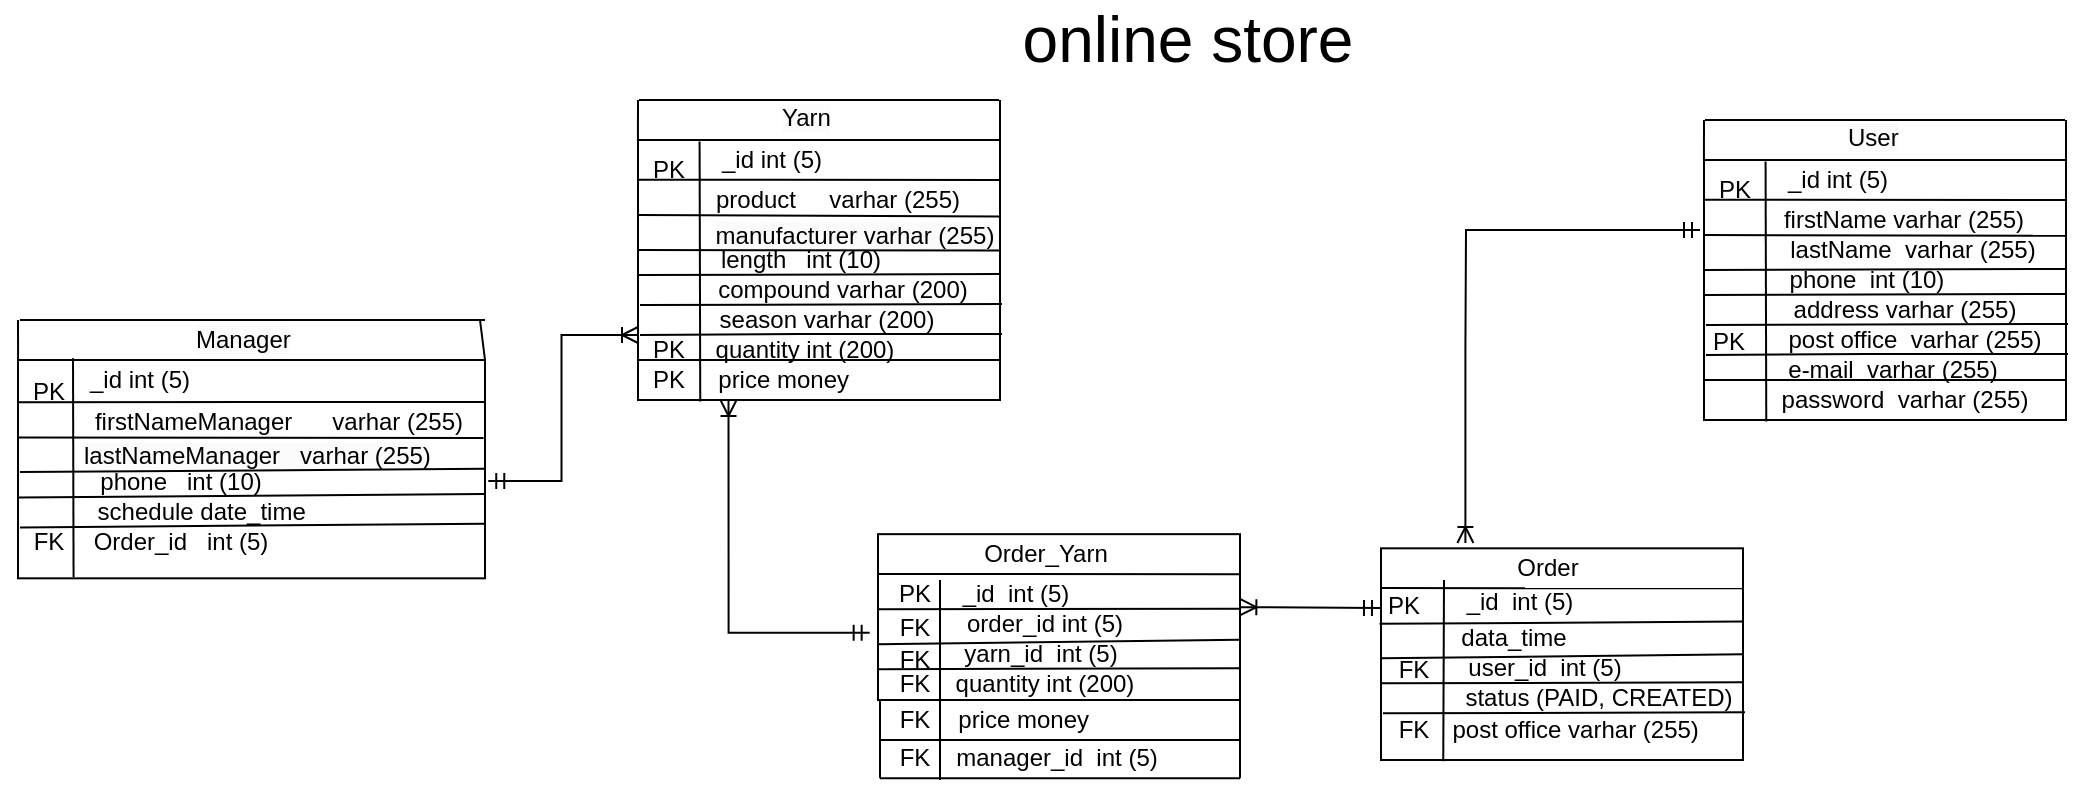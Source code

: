 <mxfile version="21.6.1" type="github">
  <diagram name="Страница 1" id="T4Ymd4aeEVdObeijaIQG">
    <mxGraphModel dx="1961" dy="623" grid="1" gridSize="10" guides="1" tooltips="1" connect="1" arrows="1" fold="1" page="1" pageScale="1" pageWidth="827" pageHeight="1169" math="0" shadow="0">
      <root>
        <mxCell id="0" />
        <mxCell id="1" parent="0" />
        <mxCell id="0Lf7RoLiXzNrAuDKem5A-32" value="" style="rounded=0;whiteSpace=wrap;html=1;" parent="1" vertex="1">
          <mxGeometry x="-31" y="120" width="181" height="130" as="geometry" />
        </mxCell>
        <mxCell id="0Lf7RoLiXzNrAuDKem5A-35" value="" style="endArrow=none;html=1;rounded=0;exitX=0.172;exitY=1.006;exitDx=0;exitDy=0;entryX=0.812;entryY=0.027;entryDx=0;entryDy=0;exitPerimeter=0;entryPerimeter=0;" parent="1" source="0Lf7RoLiXzNrAuDKem5A-32" target="0Lf7RoLiXzNrAuDKem5A-37" edge="1">
          <mxGeometry width="50" height="50" relative="1" as="geometry">
            <mxPoint x="240" y="200" as="sourcePoint" />
            <mxPoint x="290" y="150" as="targetPoint" />
          </mxGeometry>
        </mxCell>
        <mxCell id="0Lf7RoLiXzNrAuDKem5A-37" value="PK" style="text;html=1;strokeColor=none;fillColor=none;align=center;verticalAlign=middle;whiteSpace=wrap;rounded=0;" parent="1" vertex="1">
          <mxGeometry x="-40" y="120" width="49" height="30" as="geometry" />
        </mxCell>
        <mxCell id="0Lf7RoLiXzNrAuDKem5A-82" value="" style="endArrow=ERoneToMany;html=1;rounded=0;edgeStyle=orthogonalEdgeStyle;exitX=1.007;exitY=0.554;exitDx=0;exitDy=0;entryX=0;entryY=0.75;entryDx=0;entryDy=0;startArrow=ERmandOne;startFill=0;endFill=0;exitPerimeter=0;" parent="1" source="mv-qWtKqSbX8jmiEhd1X-10" target="0Lf7RoLiXzNrAuDKem5A-32" edge="1">
          <mxGeometry width="50" height="50" relative="1" as="geometry">
            <mxPoint x="-210" y="255" as="sourcePoint" />
            <mxPoint x="110" y="180" as="targetPoint" />
          </mxGeometry>
        </mxCell>
        <mxCell id="0Lf7RoLiXzNrAuDKem5A-88" value="" style="endArrow=ERmandOne;html=1;rounded=0;exitX=0.25;exitY=1;exitDx=0;exitDy=0;startArrow=ERoneToMany;startFill=0;endFill=0;entryX=-0.023;entryY=0.595;entryDx=0;entryDy=0;entryPerimeter=0;edgeStyle=orthogonalEdgeStyle;" parent="1" source="0Lf7RoLiXzNrAuDKem5A-32" target="7vEDjC7CeHjHtgucluSu-3" edge="1">
          <mxGeometry width="50" height="50" relative="1" as="geometry">
            <mxPoint x="310" y="300" as="sourcePoint" />
            <mxPoint x="420" y="175" as="targetPoint" />
            <Array as="points">
              <mxPoint x="14" y="366" />
            </Array>
          </mxGeometry>
        </mxCell>
        <mxCell id="0Lf7RoLiXzNrAuDKem5A-89" value="" style="endArrow=ERmandOne;html=1;rounded=0;edgeStyle=orthogonalEdgeStyle;startArrow=ERoneToMany;startFill=0;endFill=0;exitX=0.087;exitY=0.079;exitDx=0;exitDy=0;exitPerimeter=0;" parent="1" source="7vEDjC7CeHjHtgucluSu-26" edge="1">
          <mxGeometry width="50" height="50" relative="1" as="geometry">
            <mxPoint x="448.5" y="314.58" as="sourcePoint" />
            <mxPoint x="500" y="165" as="targetPoint" />
            <Array as="points">
              <mxPoint x="383" y="225" />
              <mxPoint x="383" y="165" />
            </Array>
          </mxGeometry>
        </mxCell>
        <mxCell id="0Lf7RoLiXzNrAuDKem5A-95" value="&lt;font style=&quot;font-size: 32px;&quot;&gt;online store&lt;/font&gt;" style="text;html=1;strokeColor=none;fillColor=none;align=center;verticalAlign=middle;whiteSpace=wrap;rounded=0;" parent="1" vertex="1">
          <mxGeometry x="89" y="50" width="310" height="40" as="geometry" />
        </mxCell>
        <mxCell id="pk9TiOUVp1RMb6NfwxUh-2" value="" style="endArrow=none;html=1;rounded=0;exitX=0.204;exitY=0.667;exitDx=0;exitDy=0;exitPerimeter=0;" parent="1" edge="1">
          <mxGeometry width="50" height="50" relative="1" as="geometry">
            <mxPoint x="-31.504" y="139.87" as="sourcePoint" />
            <mxPoint x="150" y="140" as="targetPoint" />
          </mxGeometry>
        </mxCell>
        <mxCell id="pk9TiOUVp1RMb6NfwxUh-3" value="&lt;font style=&quot;vertical-align: inherit;&quot;&gt;&lt;font style=&quot;vertical-align: inherit;&quot;&gt;_id int (5)&lt;/font&gt;&lt;/font&gt;" style="text;html=1;strokeColor=none;fillColor=none;align=center;verticalAlign=middle;whiteSpace=wrap;rounded=0;" parent="1" vertex="1">
          <mxGeometry x="-14" y="115" width="100" height="30" as="geometry" />
        </mxCell>
        <mxCell id="pk9TiOUVp1RMb6NfwxUh-5" value="" style="endArrow=none;html=1;rounded=0;exitX=0;exitY=0.75;exitDx=0;exitDy=0;entryX=0.968;entryY=0.44;entryDx=0;entryDy=0;entryPerimeter=0;" parent="1" target="pk9TiOUVp1RMb6NfwxUh-9" edge="1">
          <mxGeometry width="50" height="50" relative="1" as="geometry">
            <mxPoint x="-31" y="157.5" as="sourcePoint" />
            <mxPoint x="150" y="157" as="targetPoint" />
          </mxGeometry>
        </mxCell>
        <mxCell id="pk9TiOUVp1RMb6NfwxUh-6" value="product&amp;nbsp; &amp;nbsp; &amp;nbsp;varhar (255)" style="text;html=1;strokeColor=none;fillColor=none;align=center;verticalAlign=middle;whiteSpace=wrap;rounded=0;" parent="1" vertex="1">
          <mxGeometry x="6" y="135" width="126" height="30" as="geometry" />
        </mxCell>
        <mxCell id="pk9TiOUVp1RMb6NfwxUh-9" value="&lt;br&gt;&lt;span style=&quot;color: rgb(0, 0, 0); font-family: Helvetica; font-size: 12px; font-style: normal; font-variant-ligatures: normal; font-variant-caps: normal; font-weight: 400; letter-spacing: normal; orphans: 2; text-align: center; text-indent: 0px; text-transform: none; widows: 2; word-spacing: 0px; -webkit-text-stroke-width: 0px; background-color: rgb(251, 251, 251); text-decoration-thickness: initial; text-decoration-style: initial; text-decoration-color: initial; float: none; display: inline !important;&quot;&gt;manufacturer varhar (255)&lt;/span&gt;" style="text;html=1;strokeColor=none;fillColor=none;align=center;verticalAlign=middle;whiteSpace=wrap;rounded=0;" parent="1" vertex="1">
          <mxGeometry y="145" width="155" height="30" as="geometry" />
        </mxCell>
        <mxCell id="pk9TiOUVp1RMb6NfwxUh-11" value="" style="endArrow=none;html=1;rounded=0;exitX=0;exitY=0.75;exitDx=0;exitDy=0;entryX=1.008;entryY=0.199;entryDx=0;entryDy=0;entryPerimeter=0;" parent="1" edge="1">
          <mxGeometry width="50" height="50" relative="1" as="geometry">
            <mxPoint x="-31" y="187.5" as="sourcePoint" />
            <mxPoint x="150" y="187" as="targetPoint" />
          </mxGeometry>
        </mxCell>
        <mxCell id="pk9TiOUVp1RMb6NfwxUh-12" value="length&amp;nbsp; &amp;nbsp;int (10)" style="text;html=1;strokeColor=none;fillColor=none;align=center;verticalAlign=middle;whiteSpace=wrap;rounded=0;" parent="1" vertex="1">
          <mxGeometry y="165" width="101" height="30" as="geometry" />
        </mxCell>
        <mxCell id="pk9TiOUVp1RMb6NfwxUh-14" value="" style="endArrow=none;html=1;rounded=0;exitX=0;exitY=0.75;exitDx=0;exitDy=0;entryX=1.008;entryY=0.199;entryDx=0;entryDy=0;entryPerimeter=0;" parent="1" edge="1">
          <mxGeometry width="50" height="50" relative="1" as="geometry">
            <mxPoint x="-30" y="202.5" as="sourcePoint" />
            <mxPoint x="151" y="202" as="targetPoint" />
          </mxGeometry>
        </mxCell>
        <mxCell id="pk9TiOUVp1RMb6NfwxUh-15" value="compound varhar (200)" style="text;html=1;strokeColor=none;fillColor=none;align=center;verticalAlign=middle;whiteSpace=wrap;rounded=0;" parent="1" vertex="1">
          <mxGeometry x="6" y="180" width="131" height="30" as="geometry" />
        </mxCell>
        <mxCell id="pk9TiOUVp1RMb6NfwxUh-17" value="" style="endArrow=none;html=1;rounded=0;exitX=0;exitY=0.75;exitDx=0;exitDy=0;entryX=1.008;entryY=0.199;entryDx=0;entryDy=0;entryPerimeter=0;" parent="1" edge="1">
          <mxGeometry width="50" height="50" relative="1" as="geometry">
            <mxPoint x="-30" y="217.5" as="sourcePoint" />
            <mxPoint x="151" y="217" as="targetPoint" />
            <Array as="points">
              <mxPoint x="50" y="217" />
            </Array>
          </mxGeometry>
        </mxCell>
        <mxCell id="pk9TiOUVp1RMb6NfwxUh-18" value="season varhar&amp;nbsp;(200)" style="text;html=1;strokeColor=none;fillColor=none;align=center;verticalAlign=middle;whiteSpace=wrap;rounded=0;" parent="1" vertex="1">
          <mxGeometry x="6" y="195" width="115" height="30" as="geometry" />
        </mxCell>
        <mxCell id="pk9TiOUVp1RMb6NfwxUh-22" value="" style="endArrow=none;html=1;rounded=0;exitX=0;exitY=0.75;exitDx=0;exitDy=0;entryX=0.966;entryY=1.007;entryDx=0;entryDy=0;entryPerimeter=0;" parent="1" target="pk9TiOUVp1RMb6NfwxUh-9" edge="1">
          <mxGeometry width="50" height="50" relative="1" as="geometry">
            <mxPoint x="-31" y="175" as="sourcePoint" />
            <mxPoint x="150" y="174.5" as="targetPoint" />
          </mxGeometry>
        </mxCell>
        <mxCell id="mv-qWtKqSbX8jmiEhd1X-4" value="quantity&amp;nbsp;int (200)" style="text;html=1;strokeColor=none;fillColor=none;align=center;verticalAlign=middle;whiteSpace=wrap;rounded=0;" parent="1" vertex="1">
          <mxGeometry x="-5" y="210" width="115" height="30" as="geometry" />
        </mxCell>
        <mxCell id="mv-qWtKqSbX8jmiEhd1X-6" value="" style="endArrow=none;html=1;rounded=0;exitX=-0.004;exitY=0.853;exitDx=0;exitDy=0;exitPerimeter=0;" parent="1" edge="1">
          <mxGeometry width="50" height="50" relative="1" as="geometry">
            <mxPoint x="-31.2" y="230.0" as="sourcePoint" />
            <mxPoint x="150" y="230" as="targetPoint" />
            <Array as="points" />
          </mxGeometry>
        </mxCell>
        <mxCell id="mv-qWtKqSbX8jmiEhd1X-8" value="price money&amp;nbsp;" style="text;html=1;strokeColor=none;fillColor=none;align=center;verticalAlign=middle;whiteSpace=wrap;rounded=0;" parent="1" vertex="1">
          <mxGeometry x="-14" y="225" width="115" height="30" as="geometry" />
        </mxCell>
        <mxCell id="mv-qWtKqSbX8jmiEhd1X-10" value="" style="rounded=0;whiteSpace=wrap;html=1;" parent="1" vertex="1">
          <mxGeometry x="-341" y="230" width="233.5" height="109.16" as="geometry" />
        </mxCell>
        <mxCell id="mv-qWtKqSbX8jmiEhd1X-11" value="" style="endArrow=none;html=1;rounded=0;exitX=0.119;exitY=0.995;exitDx=0;exitDy=0;exitPerimeter=0;" parent="1" source="mv-qWtKqSbX8jmiEhd1X-10" edge="1">
          <mxGeometry width="50" height="50" relative="1" as="geometry">
            <mxPoint x="-70" y="311.24" as="sourcePoint" />
            <mxPoint x="-313.5" y="229.16" as="targetPoint" />
          </mxGeometry>
        </mxCell>
        <mxCell id="mv-qWtKqSbX8jmiEhd1X-12" value="PK" style="text;html=1;strokeColor=none;fillColor=none;align=center;verticalAlign=middle;whiteSpace=wrap;rounded=0;" parent="1" vertex="1">
          <mxGeometry x="-350" y="231.24" width="49" height="30" as="geometry" />
        </mxCell>
        <mxCell id="mv-qWtKqSbX8jmiEhd1X-13" value="" style="endArrow=none;html=1;rounded=0;exitX=0.204;exitY=0.667;exitDx=0;exitDy=0;exitPerimeter=0;entryX=0.998;entryY=0.192;entryDx=0;entryDy=0;entryPerimeter=0;" parent="1" edge="1" target="mv-qWtKqSbX8jmiEhd1X-10">
          <mxGeometry width="50" height="50" relative="1" as="geometry">
            <mxPoint x="-341.504" y="251.11" as="sourcePoint" />
            <mxPoint x="-160" y="251.24" as="targetPoint" />
          </mxGeometry>
        </mxCell>
        <mxCell id="mv-qWtKqSbX8jmiEhd1X-14" value="&lt;font style=&quot;vertical-align: inherit;&quot;&gt;&lt;font style=&quot;vertical-align: inherit;&quot;&gt;_id int (5)&lt;/font&gt;&lt;/font&gt;" style="text;html=1;strokeColor=none;fillColor=none;align=center;verticalAlign=middle;whiteSpace=wrap;rounded=0;" parent="1" vertex="1">
          <mxGeometry x="-340" y="225.0" width="120" height="30" as="geometry" />
        </mxCell>
        <mxCell id="mv-qWtKqSbX8jmiEhd1X-15" value="" style="endArrow=none;html=1;rounded=0;exitX=0;exitY=0.75;exitDx=0;exitDy=0;entryX=0.997;entryY=0.357;entryDx=0;entryDy=0;entryPerimeter=0;" parent="1" edge="1" target="mv-qWtKqSbX8jmiEhd1X-10">
          <mxGeometry width="50" height="50" relative="1" as="geometry">
            <mxPoint x="-341" y="268.74" as="sourcePoint" />
            <mxPoint x="-159.96" y="269.44" as="targetPoint" />
          </mxGeometry>
        </mxCell>
        <mxCell id="mv-qWtKqSbX8jmiEhd1X-16" value="firstNameManager&amp;nbsp; &amp;nbsp; &amp;nbsp; varhar (255)" style="text;html=1;strokeColor=none;fillColor=none;align=center;verticalAlign=middle;whiteSpace=wrap;rounded=0;" parent="1" vertex="1">
          <mxGeometry x="-304" y="246.24" width="186.5" height="30" as="geometry" />
        </mxCell>
        <mxCell id="mv-qWtKqSbX8jmiEhd1X-18" value="" style="endArrow=none;html=1;rounded=0;exitX=0;exitY=0.75;exitDx=0;exitDy=0;entryX=0.999;entryY=0.614;entryDx=0;entryDy=0;entryPerimeter=0;" parent="1" edge="1" target="mv-qWtKqSbX8jmiEhd1X-10">
          <mxGeometry width="50" height="50" relative="1" as="geometry">
            <mxPoint x="-341" y="298.74" as="sourcePoint" />
            <mxPoint x="-160" y="298.24" as="targetPoint" />
          </mxGeometry>
        </mxCell>
        <mxCell id="mv-qWtKqSbX8jmiEhd1X-19" value="phone&amp;nbsp; &amp;nbsp;int (10)" style="text;html=1;strokeColor=none;fillColor=none;align=center;verticalAlign=middle;whiteSpace=wrap;rounded=0;" parent="1" vertex="1">
          <mxGeometry x="-310" y="276.24" width="101" height="30" as="geometry" />
        </mxCell>
        <mxCell id="mv-qWtKqSbX8jmiEhd1X-20" value="" style="endArrow=none;html=1;rounded=0;exitX=0;exitY=0.75;exitDx=0;exitDy=0;entryX=1;entryY=0.75;entryDx=0;entryDy=0;" parent="1" edge="1" target="mv-qWtKqSbX8jmiEhd1X-10">
          <mxGeometry width="50" height="50" relative="1" as="geometry">
            <mxPoint x="-340" y="313.74" as="sourcePoint" />
            <mxPoint x="-159" y="313.24" as="targetPoint" />
          </mxGeometry>
        </mxCell>
        <mxCell id="mv-qWtKqSbX8jmiEhd1X-21" value="&lt;font style=&quot;vertical-align: inherit;&quot;&gt;&lt;font style=&quot;vertical-align: inherit;&quot;&gt;schedule&amp;nbsp;date_time&amp;nbsp;&lt;/font&gt;&lt;/font&gt;" style="text;html=1;strokeColor=none;fillColor=none;align=center;verticalAlign=middle;whiteSpace=wrap;rounded=0;" parent="1" vertex="1">
          <mxGeometry x="-320.75" y="291.24" width="146.5" height="30" as="geometry" />
        </mxCell>
        <mxCell id="mv-qWtKqSbX8jmiEhd1X-23" value="&lt;font style=&quot;vertical-align: inherit;&quot;&gt;&lt;font style=&quot;vertical-align: inherit;&quot;&gt;Order_id&amp;nbsp; &amp;nbsp;int (5)&lt;/font&gt;&lt;/font&gt;" style="text;html=1;strokeColor=none;fillColor=none;align=center;verticalAlign=middle;whiteSpace=wrap;rounded=0;" parent="1" vertex="1">
          <mxGeometry x="-317" y="306.24" width="115" height="30" as="geometry" />
        </mxCell>
        <mxCell id="mv-qWtKqSbX8jmiEhd1X-29" value="&lt;span style=&quot;color: rgb(0, 0, 0); font-family: Helvetica; font-size: 12px; font-style: normal; font-variant-ligatures: normal; font-variant-caps: normal; font-weight: 400; letter-spacing: normal; orphans: 2; text-align: center; text-indent: 0px; text-transform: none; widows: 2; word-spacing: 0px; -webkit-text-stroke-width: 0px; background-color: rgb(251, 251, 251); text-decoration-thickness: initial; text-decoration-style: initial; text-decoration-color: initial; float: none; display: inline !important;&quot;&gt;lastNameManager&amp;nbsp; &amp;nbsp;varhar (255)&lt;/span&gt;" style="text;whiteSpace=wrap;html=1;" parent="1" vertex="1">
          <mxGeometry x="-310" y="264.16" width="192.5" height="12.08" as="geometry" />
        </mxCell>
        <mxCell id="7vEDjC7CeHjHtgucluSu-1" value="&lt;font style=&quot;vertical-align: inherit;&quot;&gt;&lt;font style=&quot;vertical-align: inherit;&quot;&gt;&lt;font style=&quot;vertical-align: inherit;&quot;&gt;&lt;font style=&quot;vertical-align: inherit;&quot;&gt;FK&lt;/font&gt;&lt;/font&gt;&lt;/font&gt;&lt;/font&gt;" style="text;html=1;strokeColor=none;fillColor=none;align=center;verticalAlign=middle;whiteSpace=wrap;rounded=0;" vertex="1" parent="1">
          <mxGeometry x="-350" y="306.24" width="49" height="30" as="geometry" />
        </mxCell>
        <mxCell id="7vEDjC7CeHjHtgucluSu-2" value="" style="endArrow=none;html=1;rounded=0;exitX=0;exitY=0.75;exitDx=0;exitDy=0;entryX=1;entryY=0.75;entryDx=0;entryDy=0;" edge="1" parent="1">
          <mxGeometry width="50" height="50" relative="1" as="geometry">
            <mxPoint x="-340" y="285.99" as="sourcePoint" />
            <mxPoint x="-107.5" y="284.41" as="targetPoint" />
          </mxGeometry>
        </mxCell>
        <mxCell id="7vEDjC7CeHjHtgucluSu-3" value="" style="rounded=0;whiteSpace=wrap;html=1;" vertex="1" parent="1">
          <mxGeometry x="89" y="317.08" width="181" height="82.92" as="geometry" />
        </mxCell>
        <mxCell id="7vEDjC7CeHjHtgucluSu-5" value="PK" style="text;html=1;strokeColor=none;fillColor=none;align=center;verticalAlign=middle;whiteSpace=wrap;rounded=0;" vertex="1" parent="1">
          <mxGeometry x="83" y="332.08" width="49" height="30" as="geometry" />
        </mxCell>
        <mxCell id="7vEDjC7CeHjHtgucluSu-6" value="" style="endArrow=none;html=1;rounded=0;exitX=0.204;exitY=0.667;exitDx=0;exitDy=0;exitPerimeter=0;" edge="1" parent="1">
          <mxGeometry width="50" height="50" relative="1" as="geometry">
            <mxPoint x="88.496" y="336.95" as="sourcePoint" />
            <mxPoint x="270" y="337.08" as="targetPoint" />
          </mxGeometry>
        </mxCell>
        <mxCell id="7vEDjC7CeHjHtgucluSu-7" value="&lt;font style=&quot;vertical-align: inherit;&quot;&gt;&lt;font style=&quot;vertical-align: inherit;&quot;&gt;Order_Yarn&lt;/font&gt;&lt;/font&gt;" style="text;html=1;strokeColor=none;fillColor=none;align=center;verticalAlign=middle;whiteSpace=wrap;rounded=0;" vertex="1" parent="1">
          <mxGeometry x="122.5" y="312.08" width="100" height="30" as="geometry" />
        </mxCell>
        <mxCell id="7vEDjC7CeHjHtgucluSu-8" value="" style="endArrow=none;html=1;rounded=0;exitX=0;exitY=0.75;exitDx=0;exitDy=0;entryX=1.002;entryY=0.45;entryDx=0;entryDy=0;entryPerimeter=0;" edge="1" parent="1" target="7vEDjC7CeHjHtgucluSu-3">
          <mxGeometry width="50" height="50" relative="1" as="geometry">
            <mxPoint x="89" y="354.58" as="sourcePoint" />
            <mxPoint x="270" y="354.08" as="targetPoint" />
          </mxGeometry>
        </mxCell>
        <mxCell id="7vEDjC7CeHjHtgucluSu-9" value="&lt;font style=&quot;vertical-align: inherit;&quot;&gt;&lt;font style=&quot;vertical-align: inherit;&quot;&gt;_id&amp;nbsp; int (5)&lt;/font&gt;&lt;/font&gt;" style="text;html=1;strokeColor=none;fillColor=none;align=center;verticalAlign=middle;whiteSpace=wrap;rounded=0;" vertex="1" parent="1">
          <mxGeometry x="95" y="332.08" width="126" height="30" as="geometry" />
        </mxCell>
        <mxCell id="7vEDjC7CeHjHtgucluSu-10" value="&lt;font style=&quot;vertical-align: inherit;&quot;&gt;&lt;font style=&quot;vertical-align: inherit;&quot;&gt;&lt;font style=&quot;vertical-align: inherit;&quot;&gt;&lt;font style=&quot;vertical-align: inherit;&quot;&gt;&lt;font style=&quot;vertical-align: inherit;&quot;&gt;&lt;font style=&quot;vertical-align: inherit;&quot;&gt;order_id int (5)&lt;/font&gt;&lt;/font&gt;&lt;/font&gt;&lt;/font&gt;&lt;/font&gt;&lt;/font&gt;" style="text;html=1;strokeColor=none;fillColor=none;align=center;verticalAlign=middle;whiteSpace=wrap;rounded=0;" vertex="1" parent="1">
          <mxGeometry x="95" y="347.08" width="155" height="30" as="geometry" />
        </mxCell>
        <mxCell id="7vEDjC7CeHjHtgucluSu-11" value="" style="endArrow=none;html=1;rounded=0;exitX=0;exitY=0.75;exitDx=0;exitDy=0;entryX=1.008;entryY=0.199;entryDx=0;entryDy=0;entryPerimeter=0;" edge="1" parent="1">
          <mxGeometry width="50" height="50" relative="1" as="geometry">
            <mxPoint x="89" y="384.58" as="sourcePoint" />
            <mxPoint x="270" y="384.08" as="targetPoint" />
          </mxGeometry>
        </mxCell>
        <mxCell id="7vEDjC7CeHjHtgucluSu-12" value="&lt;font style=&quot;vertical-align: inherit;&quot;&gt;&lt;font style=&quot;vertical-align: inherit;&quot;&gt;&lt;font style=&quot;vertical-align: inherit;&quot;&gt;&lt;font style=&quot;vertical-align: inherit;&quot;&gt;yarn_id&amp;nbsp; int (5)&lt;/font&gt;&lt;/font&gt;&lt;/font&gt;&lt;/font&gt;" style="text;html=1;strokeColor=none;fillColor=none;align=center;verticalAlign=middle;whiteSpace=wrap;rounded=0;" vertex="1" parent="1">
          <mxGeometry x="120" y="362.08" width="101" height="30" as="geometry" />
        </mxCell>
        <mxCell id="7vEDjC7CeHjHtgucluSu-17" value="" style="endArrow=none;html=1;rounded=0;exitX=0;exitY=0.75;exitDx=0;exitDy=0;entryX=0.998;entryY=0.637;entryDx=0;entryDy=0;entryPerimeter=0;" edge="1" parent="1" target="7vEDjC7CeHjHtgucluSu-3">
          <mxGeometry width="50" height="50" relative="1" as="geometry">
            <mxPoint x="89" y="372.08" as="sourcePoint" />
            <mxPoint x="270" y="371.58" as="targetPoint" />
          </mxGeometry>
        </mxCell>
        <mxCell id="7vEDjC7CeHjHtgucluSu-18" value="quantity&amp;nbsp;int (200)" style="text;html=1;strokeColor=none;fillColor=none;align=center;verticalAlign=middle;whiteSpace=wrap;rounded=0;" vertex="1" parent="1">
          <mxGeometry x="115" y="377.08" width="115" height="30" as="geometry" />
        </mxCell>
        <mxCell id="7vEDjC7CeHjHtgucluSu-23" value="" style="rounded=0;whiteSpace=wrap;html=1;" vertex="1" parent="1">
          <mxGeometry x="340.5" y="324.16" width="181" height="105.84" as="geometry" />
        </mxCell>
        <mxCell id="7vEDjC7CeHjHtgucluSu-24" value="" style="endArrow=none;html=1;rounded=0;exitX=0.172;exitY=1.006;exitDx=0;exitDy=0;exitPerimeter=0;" edge="1" parent="1" source="7vEDjC7CeHjHtgucluSu-23">
          <mxGeometry width="50" height="50" relative="1" as="geometry">
            <mxPoint x="611.5" y="404.16" as="sourcePoint" />
            <mxPoint x="372" y="340" as="targetPoint" />
          </mxGeometry>
        </mxCell>
        <mxCell id="7vEDjC7CeHjHtgucluSu-25" value="" style="endArrow=none;html=1;rounded=0;exitX=0.204;exitY=0.667;exitDx=0;exitDy=0;exitPerimeter=0;" edge="1" parent="1">
          <mxGeometry width="50" height="50" relative="1" as="geometry">
            <mxPoint x="339.996" y="344.03" as="sourcePoint" />
            <mxPoint x="521.5" y="344.16" as="targetPoint" />
          </mxGeometry>
        </mxCell>
        <mxCell id="7vEDjC7CeHjHtgucluSu-26" value="Order" style="text;html=1;strokeColor=none;fillColor=none;align=center;verticalAlign=middle;whiteSpace=wrap;rounded=0;" vertex="1" parent="1">
          <mxGeometry x="374" y="319.16" width="100" height="30" as="geometry" />
        </mxCell>
        <mxCell id="7vEDjC7CeHjHtgucluSu-27" value="" style="endArrow=none;html=1;rounded=0;exitX=0.109;exitY=0.951;exitDx=0;exitDy=0;entryX=0.999;entryY=0.346;entryDx=0;entryDy=0;exitPerimeter=0;entryPerimeter=0;" edge="1" parent="1" target="7vEDjC7CeHjHtgucluSu-23" source="7vEDjC7CeHjHtgucluSu-61">
          <mxGeometry width="50" height="50" relative="1" as="geometry">
            <mxPoint x="330" y="361.66" as="sourcePoint" />
            <mxPoint x="521.5" y="361.16" as="targetPoint" />
          </mxGeometry>
        </mxCell>
        <mxCell id="7vEDjC7CeHjHtgucluSu-28" value="_id&amp;nbsp; int (5)" style="text;html=1;strokeColor=none;fillColor=none;align=center;verticalAlign=middle;whiteSpace=wrap;rounded=0;" vertex="1" parent="1">
          <mxGeometry x="346.5" y="336.24" width="126" height="30" as="geometry" />
        </mxCell>
        <mxCell id="7vEDjC7CeHjHtgucluSu-29" value="data_time" style="text;html=1;strokeColor=none;fillColor=none;align=center;verticalAlign=middle;whiteSpace=wrap;rounded=0;" vertex="1" parent="1">
          <mxGeometry x="331.5" y="354.16" width="150" height="30" as="geometry" />
        </mxCell>
        <mxCell id="7vEDjC7CeHjHtgucluSu-30" value="" style="endArrow=none;html=1;rounded=0;exitX=0;exitY=0.75;exitDx=0;exitDy=0;entryX=1.008;entryY=0.199;entryDx=0;entryDy=0;entryPerimeter=0;" edge="1" parent="1">
          <mxGeometry width="50" height="50" relative="1" as="geometry">
            <mxPoint x="340.5" y="391.66" as="sourcePoint" />
            <mxPoint x="521.5" y="391.16" as="targetPoint" />
          </mxGeometry>
        </mxCell>
        <mxCell id="7vEDjC7CeHjHtgucluSu-31" value="user_id&amp;nbsp; int (5)" style="text;html=1;strokeColor=none;fillColor=none;align=center;verticalAlign=middle;whiteSpace=wrap;rounded=0;" vertex="1" parent="1">
          <mxGeometry x="371.5" y="369.16" width="101" height="30" as="geometry" />
        </mxCell>
        <mxCell id="7vEDjC7CeHjHtgucluSu-32" value="" style="endArrow=none;html=1;rounded=0;exitX=0;exitY=0.75;exitDx=0;exitDy=0;entryX=1.008;entryY=0.199;entryDx=0;entryDy=0;entryPerimeter=0;" edge="1" parent="1">
          <mxGeometry width="50" height="50" relative="1" as="geometry">
            <mxPoint x="341.5" y="406.66" as="sourcePoint" />
            <mxPoint x="522.5" y="406.16" as="targetPoint" />
          </mxGeometry>
        </mxCell>
        <mxCell id="7vEDjC7CeHjHtgucluSu-33" value="status (PAID, CREATED)" style="text;html=1;strokeColor=none;fillColor=none;align=center;verticalAlign=middle;whiteSpace=wrap;rounded=0;" vertex="1" parent="1">
          <mxGeometry x="377.5" y="384.16" width="142.5" height="30" as="geometry" />
        </mxCell>
        <mxCell id="7vEDjC7CeHjHtgucluSu-36" value="" style="endArrow=none;html=1;rounded=0;exitX=0;exitY=0.75;exitDx=0;exitDy=0;entryX=1;entryY=0.5;entryDx=0;entryDy=0;" edge="1" parent="1" target="7vEDjC7CeHjHtgucluSu-23">
          <mxGeometry width="50" height="50" relative="1" as="geometry">
            <mxPoint x="340.5" y="379.16" as="sourcePoint" />
            <mxPoint x="521.5" y="378.66" as="targetPoint" />
          </mxGeometry>
        </mxCell>
        <mxCell id="7vEDjC7CeHjHtgucluSu-40" value="post office varhar (255)&amp;nbsp;" style="text;html=1;strokeColor=none;fillColor=none;align=center;verticalAlign=middle;whiteSpace=wrap;rounded=0;" vertex="1" parent="1">
          <mxGeometry x="357.5" y="400" width="162.5" height="30" as="geometry" />
        </mxCell>
        <mxCell id="7vEDjC7CeHjHtgucluSu-43" value="" style="endArrow=none;html=1;rounded=0;" edge="1" parent="1">
          <mxGeometry width="50" height="50" relative="1" as="geometry">
            <mxPoint x="-340" y="210" as="sourcePoint" />
            <mxPoint x="-110" y="210" as="targetPoint" />
          </mxGeometry>
        </mxCell>
        <mxCell id="7vEDjC7CeHjHtgucluSu-44" value="" style="endArrow=none;html=1;rounded=0;exitX=-0.008;exitY=0.179;exitDx=0;exitDy=0;exitPerimeter=0;" edge="1" parent="1" source="mv-qWtKqSbX8jmiEhd1X-14">
          <mxGeometry width="50" height="50" relative="1" as="geometry">
            <mxPoint x="-230" y="270" as="sourcePoint" />
            <mxPoint x="-341" y="210" as="targetPoint" />
          </mxGeometry>
        </mxCell>
        <mxCell id="7vEDjC7CeHjHtgucluSu-45" value="" style="endArrow=none;html=1;rounded=0;" edge="1" parent="1">
          <mxGeometry width="50" height="50" relative="1" as="geometry">
            <mxPoint x="-337.5" y="210" as="sourcePoint" />
            <mxPoint x="-107.5" y="210" as="targetPoint" />
          </mxGeometry>
        </mxCell>
        <mxCell id="7vEDjC7CeHjHtgucluSu-46" value="" style="endArrow=none;html=1;rounded=0;exitX=1;exitY=0;exitDx=0;exitDy=0;" edge="1" parent="1" source="mv-qWtKqSbX8jmiEhd1X-10">
          <mxGeometry width="50" height="50" relative="1" as="geometry">
            <mxPoint x="-105.0" y="225" as="sourcePoint" />
            <mxPoint x="-110" y="210" as="targetPoint" />
          </mxGeometry>
        </mxCell>
        <mxCell id="7vEDjC7CeHjHtgucluSu-47" value="&lt;span style=&quot;color: rgb(0, 0, 0); font-family: Helvetica; font-size: 12px; font-style: normal; font-variant-ligatures: normal; font-variant-caps: normal; font-weight: 400; letter-spacing: normal; orphans: 2; text-align: center; text-indent: 0px; text-transform: none; widows: 2; word-spacing: 0px; -webkit-text-stroke-width: 0px; background-color: rgb(251, 251, 251); text-decoration-thickness: initial; text-decoration-style: initial; text-decoration-color: initial; float: none; display: inline !important;&quot;&gt;Manager&lt;/span&gt;" style="text;whiteSpace=wrap;html=1;" vertex="1" parent="1">
          <mxGeometry x="-254.25" y="206.24" width="80" height="40" as="geometry" />
        </mxCell>
        <mxCell id="7vEDjC7CeHjHtgucluSu-48" value="" style="endArrow=none;html=1;rounded=0;exitX=0.183;exitY=0.02;exitDx=0;exitDy=0;exitPerimeter=0;" edge="1" parent="1" source="0Lf7RoLiXzNrAuDKem5A-37">
          <mxGeometry width="50" height="50" relative="1" as="geometry">
            <mxPoint x="50" y="160" as="sourcePoint" />
            <mxPoint x="-31" y="100" as="targetPoint" />
          </mxGeometry>
        </mxCell>
        <mxCell id="7vEDjC7CeHjHtgucluSu-49" value="" style="endArrow=none;html=1;rounded=0;exitX=1;exitY=0;exitDx=0;exitDy=0;" edge="1" parent="1" source="0Lf7RoLiXzNrAuDKem5A-32">
          <mxGeometry width="50" height="50" relative="1" as="geometry">
            <mxPoint x="50" y="160" as="sourcePoint" />
            <mxPoint x="150" y="100" as="targetPoint" />
          </mxGeometry>
        </mxCell>
        <mxCell id="7vEDjC7CeHjHtgucluSu-50" value="" style="endArrow=none;html=1;rounded=0;" edge="1" parent="1">
          <mxGeometry width="50" height="50" relative="1" as="geometry">
            <mxPoint x="-30.5" y="100" as="sourcePoint" />
            <mxPoint x="149.5" y="100" as="targetPoint" />
            <Array as="points">
              <mxPoint x="59.5" y="100" />
            </Array>
          </mxGeometry>
        </mxCell>
        <mxCell id="7vEDjC7CeHjHtgucluSu-51" value="&lt;span style=&quot;color: rgb(0, 0, 0); font-family: Helvetica; font-size: 12px; font-style: normal; font-variant-ligatures: normal; font-variant-caps: normal; font-weight: 400; letter-spacing: normal; orphans: 2; text-align: center; text-indent: 0px; text-transform: none; widows: 2; word-spacing: 0px; -webkit-text-stroke-width: 0px; background-color: rgb(251, 251, 251); text-decoration-thickness: initial; text-decoration-style: initial; text-decoration-color: initial; float: none; display: inline !important;&quot;&gt;Yarn&lt;/span&gt;" style="text;whiteSpace=wrap;html=1;" vertex="1" parent="1">
          <mxGeometry x="39" y="95" width="60" height="40" as="geometry" />
        </mxCell>
        <mxCell id="7vEDjC7CeHjHtgucluSu-53" value="&lt;font style=&quot;vertical-align: inherit;&quot;&gt;&lt;font style=&quot;vertical-align: inherit;&quot;&gt;&lt;font style=&quot;vertical-align: inherit;&quot;&gt;&lt;font style=&quot;vertical-align: inherit;&quot;&gt;FK&lt;/font&gt;&lt;/font&gt;&lt;/font&gt;&lt;/font&gt;" style="text;html=1;strokeColor=none;fillColor=none;align=center;verticalAlign=middle;whiteSpace=wrap;rounded=0;" vertex="1" parent="1">
          <mxGeometry x="83" y="349.16" width="49" height="30" as="geometry" />
        </mxCell>
        <mxCell id="7vEDjC7CeHjHtgucluSu-54" value="" style="endArrow=none;html=1;rounded=0;" edge="1" parent="1">
          <mxGeometry width="50" height="50" relative="1" as="geometry">
            <mxPoint x="120" y="440" as="sourcePoint" />
            <mxPoint x="120" y="340" as="targetPoint" />
          </mxGeometry>
        </mxCell>
        <mxCell id="7vEDjC7CeHjHtgucluSu-55" value="&lt;font style=&quot;vertical-align: inherit;&quot;&gt;&lt;font style=&quot;vertical-align: inherit;&quot;&gt;&lt;font style=&quot;vertical-align: inherit;&quot;&gt;&lt;font style=&quot;vertical-align: inherit;&quot;&gt;FK&lt;/font&gt;&lt;/font&gt;&lt;/font&gt;&lt;/font&gt;" style="text;html=1;strokeColor=none;fillColor=none;align=center;verticalAlign=middle;whiteSpace=wrap;rounded=0;" vertex="1" parent="1">
          <mxGeometry x="83" y="365" width="49" height="30" as="geometry" />
        </mxCell>
        <mxCell id="7vEDjC7CeHjHtgucluSu-56" value="&lt;font style=&quot;vertical-align: inherit;&quot;&gt;&lt;font style=&quot;vertical-align: inherit;&quot;&gt;&lt;font style=&quot;vertical-align: inherit;&quot;&gt;&lt;font style=&quot;vertical-align: inherit;&quot;&gt;FK&lt;/font&gt;&lt;/font&gt;&lt;/font&gt;&lt;/font&gt;" style="text;html=1;strokeColor=none;fillColor=none;align=center;verticalAlign=middle;whiteSpace=wrap;rounded=0;" vertex="1" parent="1">
          <mxGeometry x="83" y="377.08" width="49" height="30" as="geometry" />
        </mxCell>
        <mxCell id="7vEDjC7CeHjHtgucluSu-57" value="PK" style="text;html=1;strokeColor=none;fillColor=none;align=center;verticalAlign=middle;whiteSpace=wrap;rounded=0;" vertex="1" parent="1">
          <mxGeometry x="-40" y="210" width="49" height="30" as="geometry" />
        </mxCell>
        <mxCell id="7vEDjC7CeHjHtgucluSu-58" value="" style="endArrow=ERmandOne;html=1;rounded=0;exitX=1.001;exitY=0.44;exitDx=0;exitDy=0;exitPerimeter=0;startArrow=ERoneToMany;startFill=0;endFill=0;" edge="1" parent="1" source="7vEDjC7CeHjHtgucluSu-3">
          <mxGeometry width="50" height="50" relative="1" as="geometry">
            <mxPoint x="260" y="330" as="sourcePoint" />
            <mxPoint x="340" y="354" as="targetPoint" />
          </mxGeometry>
        </mxCell>
        <mxCell id="7vEDjC7CeHjHtgucluSu-61" value="PK" style="text;html=1;strokeColor=none;fillColor=none;align=center;verticalAlign=middle;whiteSpace=wrap;rounded=0;" vertex="1" parent="1">
          <mxGeometry x="336.5" y="342.08" width="30" height="20.84" as="geometry" />
        </mxCell>
        <mxCell id="7vEDjC7CeHjHtgucluSu-65" value="FK" style="text;html=1;strokeColor=none;fillColor=none;align=center;verticalAlign=middle;whiteSpace=wrap;rounded=0;" vertex="1" parent="1">
          <mxGeometry x="341.5" y="374.16" width="30" height="20.84" as="geometry" />
        </mxCell>
        <mxCell id="7vEDjC7CeHjHtgucluSu-66" value="PK" style="text;html=1;strokeColor=none;fillColor=none;align=center;verticalAlign=middle;whiteSpace=wrap;rounded=0;" vertex="1" parent="1">
          <mxGeometry x="-40" y="225" width="49" height="30" as="geometry" />
        </mxCell>
        <mxCell id="7vEDjC7CeHjHtgucluSu-67" value="price money&amp;nbsp;" style="text;html=1;strokeColor=none;fillColor=none;align=center;verticalAlign=middle;whiteSpace=wrap;rounded=0;" vertex="1" parent="1">
          <mxGeometry x="106" y="395.0" width="115" height="30" as="geometry" />
        </mxCell>
        <mxCell id="7vEDjC7CeHjHtgucluSu-68" value="&lt;font style=&quot;vertical-align: inherit;&quot;&gt;&lt;font style=&quot;vertical-align: inherit;&quot;&gt;&lt;font style=&quot;vertical-align: inherit;&quot;&gt;&lt;font style=&quot;vertical-align: inherit;&quot;&gt;FK&lt;/font&gt;&lt;/font&gt;&lt;/font&gt;&lt;/font&gt;" style="text;html=1;strokeColor=none;fillColor=none;align=center;verticalAlign=middle;whiteSpace=wrap;rounded=0;" vertex="1" parent="1">
          <mxGeometry x="83" y="395" width="49" height="30" as="geometry" />
        </mxCell>
        <mxCell id="7vEDjC7CeHjHtgucluSu-69" value="" style="endArrow=none;html=1;rounded=0;exitX=0.143;exitY=0.167;exitDx=0;exitDy=0;exitPerimeter=0;" edge="1" parent="1" source="7vEDjC7CeHjHtgucluSu-68">
          <mxGeometry width="50" height="50" relative="1" as="geometry">
            <mxPoint x="120" y="410" as="sourcePoint" />
            <mxPoint x="90" y="420" as="targetPoint" />
          </mxGeometry>
        </mxCell>
        <mxCell id="7vEDjC7CeHjHtgucluSu-70" value="" style="endArrow=none;html=1;rounded=0;entryX=1;entryY=1;entryDx=0;entryDy=0;" edge="1" parent="1" target="7vEDjC7CeHjHtgucluSu-3">
          <mxGeometry width="50" height="50" relative="1" as="geometry">
            <mxPoint x="270" y="420" as="sourcePoint" />
            <mxPoint x="210" y="370" as="targetPoint" />
          </mxGeometry>
        </mxCell>
        <mxCell id="7vEDjC7CeHjHtgucluSu-71" value="" style="endArrow=none;html=1;rounded=0;" edge="1" parent="1">
          <mxGeometry width="50" height="50" relative="1" as="geometry">
            <mxPoint x="90" y="420" as="sourcePoint" />
            <mxPoint x="270" y="420" as="targetPoint" />
          </mxGeometry>
        </mxCell>
        <mxCell id="7vEDjC7CeHjHtgucluSu-72" value="manager_id&amp;nbsp; int (5)" style="text;html=1;strokeColor=none;fillColor=none;align=center;verticalAlign=middle;whiteSpace=wrap;rounded=0;" vertex="1" parent="1">
          <mxGeometry x="121" y="414.16" width="115" height="30" as="geometry" />
        </mxCell>
        <mxCell id="7vEDjC7CeHjHtgucluSu-73" value="&lt;font style=&quot;vertical-align: inherit;&quot;&gt;&lt;font style=&quot;vertical-align: inherit;&quot;&gt;&lt;font style=&quot;vertical-align: inherit;&quot;&gt;&lt;font style=&quot;vertical-align: inherit;&quot;&gt;FK&lt;/font&gt;&lt;/font&gt;&lt;/font&gt;&lt;/font&gt;" style="text;html=1;strokeColor=none;fillColor=none;align=center;verticalAlign=middle;whiteSpace=wrap;rounded=0;" vertex="1" parent="1">
          <mxGeometry x="83" y="414.16" width="49" height="30" as="geometry" />
        </mxCell>
        <mxCell id="7vEDjC7CeHjHtgucluSu-74" value="" style="endArrow=none;html=1;rounded=0;exitX=0.143;exitY=0.167;exitDx=0;exitDy=0;exitPerimeter=0;" edge="1" parent="1" source="7vEDjC7CeHjHtgucluSu-73">
          <mxGeometry width="50" height="50" relative="1" as="geometry">
            <mxPoint x="120" y="429.16" as="sourcePoint" />
            <mxPoint x="90" y="439.16" as="targetPoint" />
          </mxGeometry>
        </mxCell>
        <mxCell id="7vEDjC7CeHjHtgucluSu-75" value="" style="endArrow=none;html=1;rounded=0;entryX=1;entryY=1;entryDx=0;entryDy=0;" edge="1" parent="1">
          <mxGeometry width="50" height="50" relative="1" as="geometry">
            <mxPoint x="270" y="439.16" as="sourcePoint" />
            <mxPoint x="270" y="419.16" as="targetPoint" />
          </mxGeometry>
        </mxCell>
        <mxCell id="7vEDjC7CeHjHtgucluSu-76" value="" style="endArrow=none;html=1;rounded=0;" edge="1" parent="1">
          <mxGeometry width="50" height="50" relative="1" as="geometry">
            <mxPoint x="90" y="439.16" as="sourcePoint" />
            <mxPoint x="270" y="439.16" as="targetPoint" />
          </mxGeometry>
        </mxCell>
        <mxCell id="7vEDjC7CeHjHtgucluSu-77" value="FK" style="text;html=1;strokeColor=none;fillColor=none;align=center;verticalAlign=middle;whiteSpace=wrap;rounded=0;" vertex="1" parent="1">
          <mxGeometry x="341.5" y="404.58" width="30" height="20.84" as="geometry" />
        </mxCell>
        <mxCell id="7vEDjC7CeHjHtgucluSu-78" value="" style="rounded=0;whiteSpace=wrap;html=1;" vertex="1" parent="1">
          <mxGeometry x="502" y="130" width="181" height="130" as="geometry" />
        </mxCell>
        <mxCell id="7vEDjC7CeHjHtgucluSu-79" value="" style="endArrow=none;html=1;rounded=0;exitX=0.172;exitY=1.006;exitDx=0;exitDy=0;entryX=0.812;entryY=0.027;entryDx=0;entryDy=0;exitPerimeter=0;entryPerimeter=0;" edge="1" parent="1" source="7vEDjC7CeHjHtgucluSu-78" target="7vEDjC7CeHjHtgucluSu-80">
          <mxGeometry width="50" height="50" relative="1" as="geometry">
            <mxPoint x="773" y="210" as="sourcePoint" />
            <mxPoint x="823" y="160" as="targetPoint" />
          </mxGeometry>
        </mxCell>
        <mxCell id="7vEDjC7CeHjHtgucluSu-80" value="PK" style="text;html=1;strokeColor=none;fillColor=none;align=center;verticalAlign=middle;whiteSpace=wrap;rounded=0;" vertex="1" parent="1">
          <mxGeometry x="493" y="130" width="49" height="30" as="geometry" />
        </mxCell>
        <mxCell id="7vEDjC7CeHjHtgucluSu-81" value="" style="endArrow=none;html=1;rounded=0;exitX=0.204;exitY=0.667;exitDx=0;exitDy=0;exitPerimeter=0;" edge="1" parent="1">
          <mxGeometry width="50" height="50" relative="1" as="geometry">
            <mxPoint x="501.496" y="149.87" as="sourcePoint" />
            <mxPoint x="683" y="150" as="targetPoint" />
          </mxGeometry>
        </mxCell>
        <mxCell id="7vEDjC7CeHjHtgucluSu-82" value="&lt;font style=&quot;vertical-align: inherit;&quot;&gt;&lt;font style=&quot;vertical-align: inherit;&quot;&gt;_id int (5)&lt;/font&gt;&lt;/font&gt;" style="text;html=1;strokeColor=none;fillColor=none;align=center;verticalAlign=middle;whiteSpace=wrap;rounded=0;" vertex="1" parent="1">
          <mxGeometry x="519" y="125" width="100" height="30" as="geometry" />
        </mxCell>
        <mxCell id="7vEDjC7CeHjHtgucluSu-83" value="" style="endArrow=none;html=1;rounded=0;exitX=0;exitY=0.75;exitDx=0;exitDy=0;entryX=0.987;entryY=0.263;entryDx=0;entryDy=0;entryPerimeter=0;" edge="1" parent="1" target="7vEDjC7CeHjHtgucluSu-85">
          <mxGeometry width="50" height="50" relative="1" as="geometry">
            <mxPoint x="502" y="167.5" as="sourcePoint" />
            <mxPoint x="683" y="167" as="targetPoint" />
          </mxGeometry>
        </mxCell>
        <mxCell id="7vEDjC7CeHjHtgucluSu-84" value="firstName varhar (255)" style="text;html=1;strokeColor=none;fillColor=none;align=center;verticalAlign=middle;whiteSpace=wrap;rounded=0;" vertex="1" parent="1">
          <mxGeometry x="539" y="145" width="126" height="30" as="geometry" />
        </mxCell>
        <mxCell id="7vEDjC7CeHjHtgucluSu-85" value="lastName&amp;nbsp; varhar (255)" style="text;html=1;strokeColor=none;fillColor=none;align=center;verticalAlign=middle;whiteSpace=wrap;rounded=0;" vertex="1" parent="1">
          <mxGeometry x="527" y="160" width="158.5" height="30" as="geometry" />
        </mxCell>
        <mxCell id="7vEDjC7CeHjHtgucluSu-86" value="" style="endArrow=none;html=1;rounded=0;exitX=0;exitY=0.75;exitDx=0;exitDy=0;entryX=1.008;entryY=0.199;entryDx=0;entryDy=0;entryPerimeter=0;" edge="1" parent="1">
          <mxGeometry width="50" height="50" relative="1" as="geometry">
            <mxPoint x="502" y="197.5" as="sourcePoint" />
            <mxPoint x="683" y="197" as="targetPoint" />
          </mxGeometry>
        </mxCell>
        <mxCell id="7vEDjC7CeHjHtgucluSu-87" value="phone&amp;nbsp; int (10)" style="text;html=1;strokeColor=none;fillColor=none;align=center;verticalAlign=middle;whiteSpace=wrap;rounded=0;" vertex="1" parent="1">
          <mxGeometry x="533" y="175" width="101" height="30" as="geometry" />
        </mxCell>
        <mxCell id="7vEDjC7CeHjHtgucluSu-88" value="" style="endArrow=none;html=1;rounded=0;exitX=0;exitY=0.75;exitDx=0;exitDy=0;entryX=1.008;entryY=0.199;entryDx=0;entryDy=0;entryPerimeter=0;" edge="1" parent="1">
          <mxGeometry width="50" height="50" relative="1" as="geometry">
            <mxPoint x="503" y="212.5" as="sourcePoint" />
            <mxPoint x="684" y="212" as="targetPoint" />
          </mxGeometry>
        </mxCell>
        <mxCell id="7vEDjC7CeHjHtgucluSu-89" value="address varhar (255)" style="text;html=1;strokeColor=none;fillColor=none;align=center;verticalAlign=middle;whiteSpace=wrap;rounded=0;" vertex="1" parent="1">
          <mxGeometry x="536.5" y="190" width="131" height="30" as="geometry" />
        </mxCell>
        <mxCell id="7vEDjC7CeHjHtgucluSu-90" value="" style="endArrow=none;html=1;rounded=0;exitX=0;exitY=0.75;exitDx=0;exitDy=0;entryX=1.008;entryY=0.199;entryDx=0;entryDy=0;entryPerimeter=0;" edge="1" parent="1">
          <mxGeometry width="50" height="50" relative="1" as="geometry">
            <mxPoint x="503" y="227.5" as="sourcePoint" />
            <mxPoint x="684" y="227" as="targetPoint" />
            <Array as="points">
              <mxPoint x="583" y="227" />
            </Array>
          </mxGeometry>
        </mxCell>
        <mxCell id="7vEDjC7CeHjHtgucluSu-91" value="post office&amp;nbsp; varhar (255)" style="text;html=1;strokeColor=none;fillColor=none;align=center;verticalAlign=middle;whiteSpace=wrap;rounded=0;" vertex="1" parent="1">
          <mxGeometry x="539" y="205" width="136.5" height="30" as="geometry" />
        </mxCell>
        <mxCell id="7vEDjC7CeHjHtgucluSu-92" value="" style="endArrow=none;html=1;rounded=0;exitX=0;exitY=0.75;exitDx=0;exitDy=0;entryX=0.985;entryY=0.816;entryDx=0;entryDy=0;entryPerimeter=0;" edge="1" parent="1" target="7vEDjC7CeHjHtgucluSu-85">
          <mxGeometry width="50" height="50" relative="1" as="geometry">
            <mxPoint x="502" y="185" as="sourcePoint" />
            <mxPoint x="683" y="184.5" as="targetPoint" />
          </mxGeometry>
        </mxCell>
        <mxCell id="7vEDjC7CeHjHtgucluSu-93" value="e-mail&amp;nbsp; varhar (255)" style="text;html=1;strokeColor=none;fillColor=none;align=center;verticalAlign=middle;whiteSpace=wrap;rounded=0;" vertex="1" parent="1">
          <mxGeometry x="539" y="220" width="115" height="30" as="geometry" />
        </mxCell>
        <mxCell id="7vEDjC7CeHjHtgucluSu-94" value="" style="endArrow=none;html=1;rounded=0;exitX=-0.004;exitY=0.853;exitDx=0;exitDy=0;exitPerimeter=0;" edge="1" parent="1">
          <mxGeometry width="50" height="50" relative="1" as="geometry">
            <mxPoint x="501.8" y="240.0" as="sourcePoint" />
            <mxPoint x="683" y="240" as="targetPoint" />
            <Array as="points" />
          </mxGeometry>
        </mxCell>
        <mxCell id="7vEDjC7CeHjHtgucluSu-95" value="password&amp;nbsp; varhar (255)" style="text;html=1;strokeColor=none;fillColor=none;align=center;verticalAlign=middle;whiteSpace=wrap;rounded=0;" vertex="1" parent="1">
          <mxGeometry x="539" y="235" width="126.5" height="30" as="geometry" />
        </mxCell>
        <mxCell id="7vEDjC7CeHjHtgucluSu-96" value="" style="endArrow=none;html=1;rounded=0;exitX=0.183;exitY=0.02;exitDx=0;exitDy=0;exitPerimeter=0;" edge="1" parent="1" source="7vEDjC7CeHjHtgucluSu-80">
          <mxGeometry width="50" height="50" relative="1" as="geometry">
            <mxPoint x="583" y="170" as="sourcePoint" />
            <mxPoint x="502" y="110" as="targetPoint" />
          </mxGeometry>
        </mxCell>
        <mxCell id="7vEDjC7CeHjHtgucluSu-97" value="" style="endArrow=none;html=1;rounded=0;exitX=1;exitY=0;exitDx=0;exitDy=0;" edge="1" parent="1" source="7vEDjC7CeHjHtgucluSu-78">
          <mxGeometry width="50" height="50" relative="1" as="geometry">
            <mxPoint x="583" y="170" as="sourcePoint" />
            <mxPoint x="683" y="110" as="targetPoint" />
          </mxGeometry>
        </mxCell>
        <mxCell id="7vEDjC7CeHjHtgucluSu-98" value="" style="endArrow=none;html=1;rounded=0;" edge="1" parent="1">
          <mxGeometry width="50" height="50" relative="1" as="geometry">
            <mxPoint x="502.5" y="110" as="sourcePoint" />
            <mxPoint x="682.5" y="110" as="targetPoint" />
            <Array as="points">
              <mxPoint x="592.5" y="110" />
            </Array>
          </mxGeometry>
        </mxCell>
        <mxCell id="7vEDjC7CeHjHtgucluSu-99" value="&lt;span style=&quot;color: rgb(0, 0, 0); font-family: Helvetica; font-size: 12px; font-style: normal; font-variant-ligatures: normal; font-variant-caps: normal; font-weight: 400; letter-spacing: normal; orphans: 2; text-align: center; text-indent: 0px; text-transform: none; widows: 2; word-spacing: 0px; -webkit-text-stroke-width: 0px; background-color: rgb(251, 251, 251); text-decoration-thickness: initial; text-decoration-style: initial; text-decoration-color: initial; float: none; display: inline !important;&quot;&gt;User&lt;/span&gt;" style="text;whiteSpace=wrap;html=1;" vertex="1" parent="1">
          <mxGeometry x="572" y="105" width="60" height="40" as="geometry" />
        </mxCell>
        <mxCell id="7vEDjC7CeHjHtgucluSu-101" value="PK" style="text;html=1;strokeColor=none;fillColor=none;align=center;verticalAlign=middle;whiteSpace=wrap;rounded=0;" vertex="1" parent="1">
          <mxGeometry x="490" y="206.26" width="49" height="30" as="geometry" />
        </mxCell>
      </root>
    </mxGraphModel>
  </diagram>
</mxfile>
